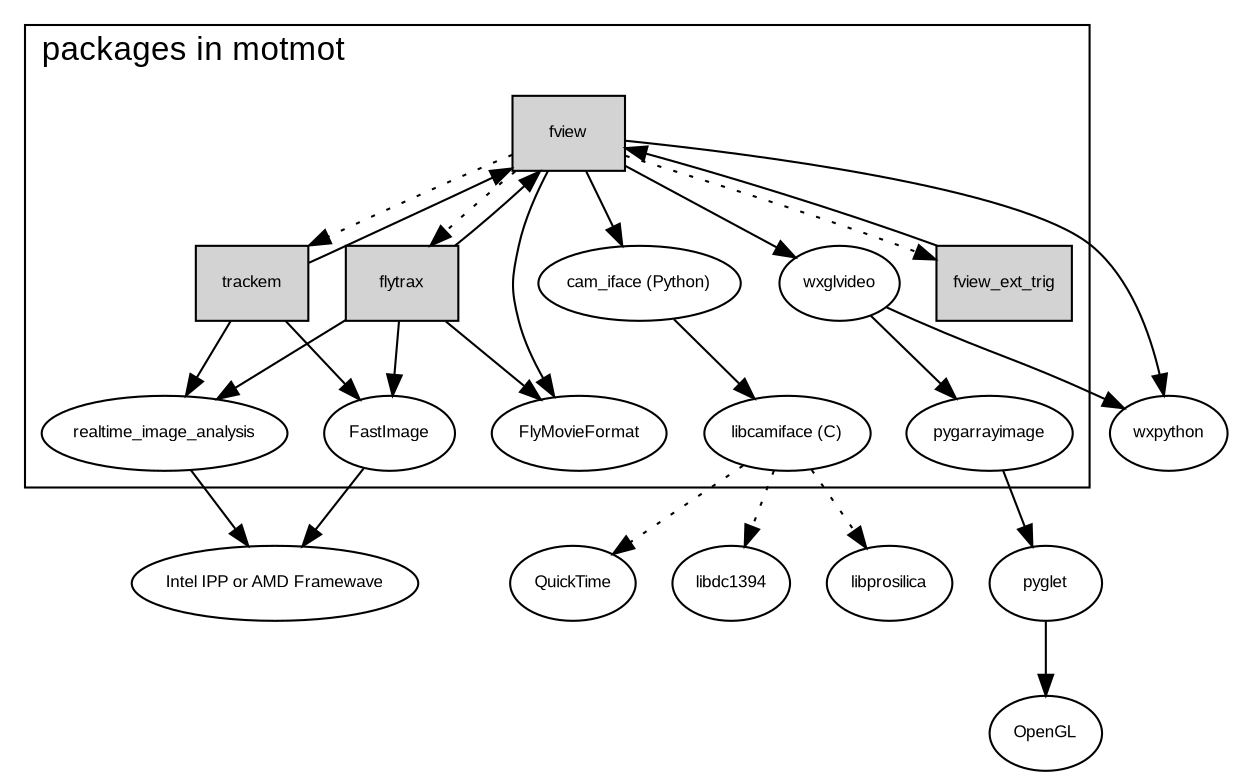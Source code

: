 digraph G {
  graph [
         fontsize=16
          fontname = "Arial"
          ];
  node [
          fontsize=8
          fontname = "Arial"
          ];

  subgraph cluster0 {
    cam_iface -> libcamiface;
    fview -> cam_iface;
    flytrax -> fview;
    fview_ext_trig -> fview;
    fview -> fview_ext_trig [style=dotted];
    wxglvideo -> pygarrayimage;
    fview -> wxglvideo;
    flytrax -> realtime_image_analysis;
    flytrax -> fastimage;
    fview -> FlyMovieFormat;
    flytrax -> FlyMovieFormat;
    fview -> flytrax [style=dotted];
    trackem -> fastimage;
    trackem -> realtime_image_analysis;
    fview -> trackem [style=dotted];
    trackem -> fview;
    labeljust=l;
    label = "packages in motmot";
  }

  libcamiface -> quicktime [style=dotted];
  libcamiface -> libdc1394 [style=dotted];
  libcamiface -> libprosilica [style=dotted];
  wxglvideo -> wxpython;
  fview -> wxpython;
  pyglet -> opengl;
  pygarrayimage -> pyglet;
  realtime_image_analysis -> ipp;
  fastimage -> ipp;

  libcamiface [label="libcamiface (C)"];
  cam_iface [label="cam_iface (Python)"];

  fastimage [label="FastImage"];

  quicktime [label="QuickTime", URL="http://www.apple.com/quicktime/"];
  libdc1394 [label="libdc1394", 
             URL="http://damien.douxchamps.net/ieee1394/libdc1394/"];
  libprosilica [label="libprosilica",
                URL="http://www.prosilica.com/"];
  ipp [label="Intel IPP or AMD Framewave", URL="http://intel.com/software/products/ipp"];
  opengl [label="OpenGL",
          URL="http://opengl.org/"];
  pyglet [URL="http://www.pyglet.org/"];
  wxpython [URL="http://www.wxpython.org/"];

  libcamiface [URL="file:///home/astraw/src/motmot/doc/build/html/libcamiface.html"];
  cam_iface [URL="http://code.astraw.com/projects/motmot/cam_iface.html"]
  fview [shape=box,style=filled,
         URL="http://code.astraw.com/projects/motmot/fview.html"];
  trackem [shape=box,style=filled];
  flytrax [shape=box,style=filled];
  fview_ext_trig [shape=box,style=filled,
              URL="http://code.astraw.com/projects/motmot/camtrig/OVERVIEW.html"];
  wxglvideo [URL="http://code.astraw.com/projects/motmot/wxglvideo.html"];
  pygarrayimage [URL="http://code.astraw.com/projects/motmot/pygarrayimage.html"];
  flytrax [URL="http://code.astraw.com/projects/motmot/flytrax.html"];
  FlyMovieFormat [URL="http://code.astraw.com/projects/motmot/fly-movie-format.html"];
}
